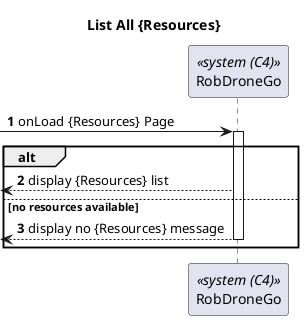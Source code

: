 @startuml Process View - Level 1

autonumber
skinparam packageStyle rect

title List All {Resources}

participant "RobDroneGo" as RDG <<system (C4)>>

-> RDG:  onLoad {Resources} Page

activate RDG

alt

  <-- RDG: display {Resources} list

else no resources available

  <-- RDG: display no {Resources} message

deactivate RDG
end

@enduml